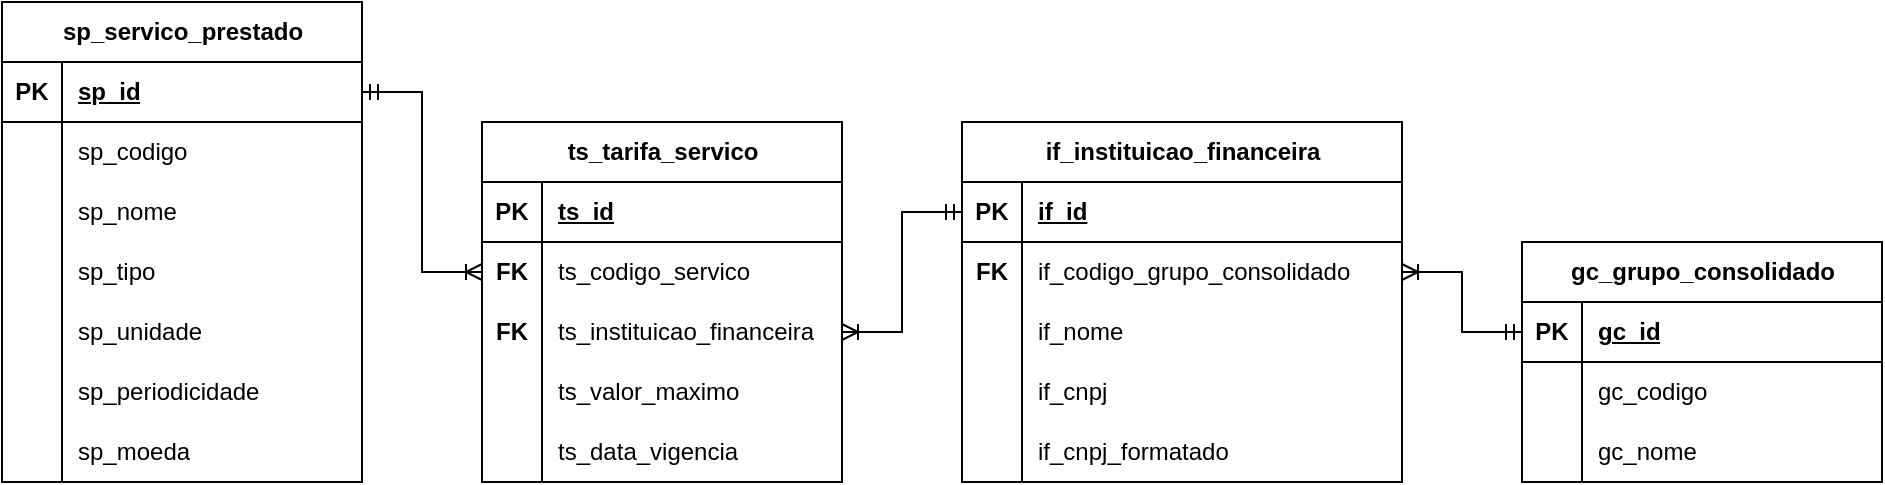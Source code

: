 <mxfile version="21.0.6" type="github">
  <diagram name="Page-1" id="2ca16b54-16f6-2749-3443-fa8db7711227">
    <mxGraphModel dx="1094" dy="1579" grid="1" gridSize="10" guides="1" tooltips="1" connect="1" arrows="1" fold="1" page="1" pageScale="1" pageWidth="1100" pageHeight="850" background="none" math="0" shadow="0">
      <root>
        <mxCell id="0" />
        <mxCell id="1" parent="0" />
        <mxCell id="zl9IXHcG8N9JiLPY3rdw-3" value="gc_grupo_consolidado" style="shape=table;startSize=30;container=1;collapsible=1;childLayout=tableLayout;fixedRows=1;rowLines=0;fontStyle=1;align=center;resizeLast=1;html=1;" vertex="1" parent="1">
          <mxGeometry x="840" y="-670" width="180" height="120" as="geometry" />
        </mxCell>
        <mxCell id="zl9IXHcG8N9JiLPY3rdw-4" value="" style="shape=tableRow;horizontal=0;startSize=0;swimlaneHead=0;swimlaneBody=0;fillColor=none;collapsible=0;dropTarget=0;points=[[0,0.5],[1,0.5]];portConstraint=eastwest;top=0;left=0;right=0;bottom=1;" vertex="1" parent="zl9IXHcG8N9JiLPY3rdw-3">
          <mxGeometry y="30" width="180" height="30" as="geometry" />
        </mxCell>
        <mxCell id="zl9IXHcG8N9JiLPY3rdw-5" value="PK" style="shape=partialRectangle;connectable=0;fillColor=none;top=0;left=0;bottom=0;right=0;fontStyle=1;overflow=hidden;whiteSpace=wrap;html=1;" vertex="1" parent="zl9IXHcG8N9JiLPY3rdw-4">
          <mxGeometry width="30" height="30" as="geometry">
            <mxRectangle width="30" height="30" as="alternateBounds" />
          </mxGeometry>
        </mxCell>
        <mxCell id="zl9IXHcG8N9JiLPY3rdw-6" value="gc_id" style="shape=partialRectangle;connectable=0;fillColor=none;top=0;left=0;bottom=0;right=0;align=left;spacingLeft=6;fontStyle=5;overflow=hidden;whiteSpace=wrap;html=1;" vertex="1" parent="zl9IXHcG8N9JiLPY3rdw-4">
          <mxGeometry x="30" width="150" height="30" as="geometry">
            <mxRectangle width="150" height="30" as="alternateBounds" />
          </mxGeometry>
        </mxCell>
        <mxCell id="zl9IXHcG8N9JiLPY3rdw-7" value="" style="shape=tableRow;horizontal=0;startSize=0;swimlaneHead=0;swimlaneBody=0;fillColor=none;collapsible=0;dropTarget=0;points=[[0,0.5],[1,0.5]];portConstraint=eastwest;top=0;left=0;right=0;bottom=0;" vertex="1" parent="zl9IXHcG8N9JiLPY3rdw-3">
          <mxGeometry y="60" width="180" height="30" as="geometry" />
        </mxCell>
        <mxCell id="zl9IXHcG8N9JiLPY3rdw-8" value="" style="shape=partialRectangle;connectable=0;fillColor=none;top=0;left=0;bottom=0;right=0;editable=1;overflow=hidden;whiteSpace=wrap;html=1;" vertex="1" parent="zl9IXHcG8N9JiLPY3rdw-7">
          <mxGeometry width="30" height="30" as="geometry">
            <mxRectangle width="30" height="30" as="alternateBounds" />
          </mxGeometry>
        </mxCell>
        <mxCell id="zl9IXHcG8N9JiLPY3rdw-9" value="&lt;div&gt;gc_codigo&lt;/div&gt;" style="shape=partialRectangle;connectable=0;fillColor=none;top=0;left=0;bottom=0;right=0;align=left;spacingLeft=6;overflow=hidden;whiteSpace=wrap;html=1;" vertex="1" parent="zl9IXHcG8N9JiLPY3rdw-7">
          <mxGeometry x="30" width="150" height="30" as="geometry">
            <mxRectangle width="150" height="30" as="alternateBounds" />
          </mxGeometry>
        </mxCell>
        <mxCell id="zl9IXHcG8N9JiLPY3rdw-10" value="" style="shape=tableRow;horizontal=0;startSize=0;swimlaneHead=0;swimlaneBody=0;fillColor=none;collapsible=0;dropTarget=0;points=[[0,0.5],[1,0.5]];portConstraint=eastwest;top=0;left=0;right=0;bottom=0;" vertex="1" parent="zl9IXHcG8N9JiLPY3rdw-3">
          <mxGeometry y="90" width="180" height="30" as="geometry" />
        </mxCell>
        <mxCell id="zl9IXHcG8N9JiLPY3rdw-11" value="" style="shape=partialRectangle;connectable=0;fillColor=none;top=0;left=0;bottom=0;right=0;editable=1;overflow=hidden;whiteSpace=wrap;html=1;" vertex="1" parent="zl9IXHcG8N9JiLPY3rdw-10">
          <mxGeometry width="30" height="30" as="geometry">
            <mxRectangle width="30" height="30" as="alternateBounds" />
          </mxGeometry>
        </mxCell>
        <mxCell id="zl9IXHcG8N9JiLPY3rdw-12" value="gc_nome" style="shape=partialRectangle;connectable=0;fillColor=none;top=0;left=0;bottom=0;right=0;align=left;spacingLeft=6;overflow=hidden;whiteSpace=wrap;html=1;" vertex="1" parent="zl9IXHcG8N9JiLPY3rdw-10">
          <mxGeometry x="30" width="150" height="30" as="geometry">
            <mxRectangle width="150" height="30" as="alternateBounds" />
          </mxGeometry>
        </mxCell>
        <mxCell id="zl9IXHcG8N9JiLPY3rdw-16" value="sp_servico_prestado" style="shape=table;startSize=30;container=1;collapsible=1;childLayout=tableLayout;fixedRows=1;rowLines=0;fontStyle=1;align=center;resizeLast=1;html=1;" vertex="1" parent="1">
          <mxGeometry x="80" y="-790" width="180" height="240" as="geometry" />
        </mxCell>
        <mxCell id="zl9IXHcG8N9JiLPY3rdw-17" value="" style="shape=tableRow;horizontal=0;startSize=0;swimlaneHead=0;swimlaneBody=0;fillColor=none;collapsible=0;dropTarget=0;points=[[0,0.5],[1,0.5]];portConstraint=eastwest;top=0;left=0;right=0;bottom=1;" vertex="1" parent="zl9IXHcG8N9JiLPY3rdw-16">
          <mxGeometry y="30" width="180" height="30" as="geometry" />
        </mxCell>
        <mxCell id="zl9IXHcG8N9JiLPY3rdw-18" value="PK" style="shape=partialRectangle;connectable=0;fillColor=none;top=0;left=0;bottom=0;right=0;fontStyle=1;overflow=hidden;whiteSpace=wrap;html=1;" vertex="1" parent="zl9IXHcG8N9JiLPY3rdw-17">
          <mxGeometry width="30" height="30" as="geometry">
            <mxRectangle width="30" height="30" as="alternateBounds" />
          </mxGeometry>
        </mxCell>
        <mxCell id="zl9IXHcG8N9JiLPY3rdw-19" value="sp_id" style="shape=partialRectangle;connectable=0;fillColor=none;top=0;left=0;bottom=0;right=0;align=left;spacingLeft=6;fontStyle=5;overflow=hidden;whiteSpace=wrap;html=1;" vertex="1" parent="zl9IXHcG8N9JiLPY3rdw-17">
          <mxGeometry x="30" width="150" height="30" as="geometry">
            <mxRectangle width="150" height="30" as="alternateBounds" />
          </mxGeometry>
        </mxCell>
        <mxCell id="zl9IXHcG8N9JiLPY3rdw-20" value="" style="shape=tableRow;horizontal=0;startSize=0;swimlaneHead=0;swimlaneBody=0;fillColor=none;collapsible=0;dropTarget=0;points=[[0,0.5],[1,0.5]];portConstraint=eastwest;top=0;left=0;right=0;bottom=0;" vertex="1" parent="zl9IXHcG8N9JiLPY3rdw-16">
          <mxGeometry y="60" width="180" height="30" as="geometry" />
        </mxCell>
        <mxCell id="zl9IXHcG8N9JiLPY3rdw-21" value="" style="shape=partialRectangle;connectable=0;fillColor=none;top=0;left=0;bottom=0;right=0;editable=1;overflow=hidden;whiteSpace=wrap;html=1;" vertex="1" parent="zl9IXHcG8N9JiLPY3rdw-20">
          <mxGeometry width="30" height="30" as="geometry">
            <mxRectangle width="30" height="30" as="alternateBounds" />
          </mxGeometry>
        </mxCell>
        <mxCell id="zl9IXHcG8N9JiLPY3rdw-22" value="sp_codigo" style="shape=partialRectangle;connectable=0;fillColor=none;top=0;left=0;bottom=0;right=0;align=left;spacingLeft=6;overflow=hidden;whiteSpace=wrap;html=1;" vertex="1" parent="zl9IXHcG8N9JiLPY3rdw-20">
          <mxGeometry x="30" width="150" height="30" as="geometry">
            <mxRectangle width="150" height="30" as="alternateBounds" />
          </mxGeometry>
        </mxCell>
        <mxCell id="zl9IXHcG8N9JiLPY3rdw-23" value="" style="shape=tableRow;horizontal=0;startSize=0;swimlaneHead=0;swimlaneBody=0;fillColor=none;collapsible=0;dropTarget=0;points=[[0,0.5],[1,0.5]];portConstraint=eastwest;top=0;left=0;right=0;bottom=0;" vertex="1" parent="zl9IXHcG8N9JiLPY3rdw-16">
          <mxGeometry y="90" width="180" height="30" as="geometry" />
        </mxCell>
        <mxCell id="zl9IXHcG8N9JiLPY3rdw-24" value="" style="shape=partialRectangle;connectable=0;fillColor=none;top=0;left=0;bottom=0;right=0;editable=1;overflow=hidden;whiteSpace=wrap;html=1;" vertex="1" parent="zl9IXHcG8N9JiLPY3rdw-23">
          <mxGeometry width="30" height="30" as="geometry">
            <mxRectangle width="30" height="30" as="alternateBounds" />
          </mxGeometry>
        </mxCell>
        <mxCell id="zl9IXHcG8N9JiLPY3rdw-25" value="&lt;div&gt;sp_nome&lt;/div&gt;" style="shape=partialRectangle;connectable=0;fillColor=none;top=0;left=0;bottom=0;right=0;align=left;spacingLeft=6;overflow=hidden;whiteSpace=wrap;html=1;" vertex="1" parent="zl9IXHcG8N9JiLPY3rdw-23">
          <mxGeometry x="30" width="150" height="30" as="geometry">
            <mxRectangle width="150" height="30" as="alternateBounds" />
          </mxGeometry>
        </mxCell>
        <mxCell id="zl9IXHcG8N9JiLPY3rdw-26" value="" style="shape=tableRow;horizontal=0;startSize=0;swimlaneHead=0;swimlaneBody=0;fillColor=none;collapsible=0;dropTarget=0;points=[[0,0.5],[1,0.5]];portConstraint=eastwest;top=0;left=0;right=0;bottom=0;" vertex="1" parent="zl9IXHcG8N9JiLPY3rdw-16">
          <mxGeometry y="120" width="180" height="30" as="geometry" />
        </mxCell>
        <mxCell id="zl9IXHcG8N9JiLPY3rdw-27" value="" style="shape=partialRectangle;connectable=0;fillColor=none;top=0;left=0;bottom=0;right=0;editable=1;overflow=hidden;whiteSpace=wrap;html=1;" vertex="1" parent="zl9IXHcG8N9JiLPY3rdw-26">
          <mxGeometry width="30" height="30" as="geometry">
            <mxRectangle width="30" height="30" as="alternateBounds" />
          </mxGeometry>
        </mxCell>
        <mxCell id="zl9IXHcG8N9JiLPY3rdw-28" value="sp_tipo" style="shape=partialRectangle;connectable=0;fillColor=none;top=0;left=0;bottom=0;right=0;align=left;spacingLeft=6;overflow=hidden;whiteSpace=wrap;html=1;" vertex="1" parent="zl9IXHcG8N9JiLPY3rdw-26">
          <mxGeometry x="30" width="150" height="30" as="geometry">
            <mxRectangle width="150" height="30" as="alternateBounds" />
          </mxGeometry>
        </mxCell>
        <mxCell id="zl9IXHcG8N9JiLPY3rdw-52" value="" style="shape=tableRow;horizontal=0;startSize=0;swimlaneHead=0;swimlaneBody=0;fillColor=none;collapsible=0;dropTarget=0;points=[[0,0.5],[1,0.5]];portConstraint=eastwest;top=0;left=0;right=0;bottom=0;" vertex="1" parent="zl9IXHcG8N9JiLPY3rdw-16">
          <mxGeometry y="150" width="180" height="30" as="geometry" />
        </mxCell>
        <mxCell id="zl9IXHcG8N9JiLPY3rdw-53" value="" style="shape=partialRectangle;connectable=0;fillColor=none;top=0;left=0;bottom=0;right=0;editable=1;overflow=hidden;whiteSpace=wrap;html=1;" vertex="1" parent="zl9IXHcG8N9JiLPY3rdw-52">
          <mxGeometry width="30" height="30" as="geometry">
            <mxRectangle width="30" height="30" as="alternateBounds" />
          </mxGeometry>
        </mxCell>
        <mxCell id="zl9IXHcG8N9JiLPY3rdw-54" value="sp_unidade" style="shape=partialRectangle;connectable=0;fillColor=none;top=0;left=0;bottom=0;right=0;align=left;spacingLeft=6;overflow=hidden;whiteSpace=wrap;html=1;" vertex="1" parent="zl9IXHcG8N9JiLPY3rdw-52">
          <mxGeometry x="30" width="150" height="30" as="geometry">
            <mxRectangle width="150" height="30" as="alternateBounds" />
          </mxGeometry>
        </mxCell>
        <mxCell id="zl9IXHcG8N9JiLPY3rdw-55" value="" style="shape=tableRow;horizontal=0;startSize=0;swimlaneHead=0;swimlaneBody=0;fillColor=none;collapsible=0;dropTarget=0;points=[[0,0.5],[1,0.5]];portConstraint=eastwest;top=0;left=0;right=0;bottom=0;" vertex="1" parent="zl9IXHcG8N9JiLPY3rdw-16">
          <mxGeometry y="180" width="180" height="30" as="geometry" />
        </mxCell>
        <mxCell id="zl9IXHcG8N9JiLPY3rdw-56" value="" style="shape=partialRectangle;connectable=0;fillColor=none;top=0;left=0;bottom=0;right=0;editable=1;overflow=hidden;whiteSpace=wrap;html=1;" vertex="1" parent="zl9IXHcG8N9JiLPY3rdw-55">
          <mxGeometry width="30" height="30" as="geometry">
            <mxRectangle width="30" height="30" as="alternateBounds" />
          </mxGeometry>
        </mxCell>
        <mxCell id="zl9IXHcG8N9JiLPY3rdw-57" value="sp_periodicidade" style="shape=partialRectangle;connectable=0;fillColor=none;top=0;left=0;bottom=0;right=0;align=left;spacingLeft=6;overflow=hidden;whiteSpace=wrap;html=1;" vertex="1" parent="zl9IXHcG8N9JiLPY3rdw-55">
          <mxGeometry x="30" width="150" height="30" as="geometry">
            <mxRectangle width="150" height="30" as="alternateBounds" />
          </mxGeometry>
        </mxCell>
        <mxCell id="zl9IXHcG8N9JiLPY3rdw-58" value="" style="shape=tableRow;horizontal=0;startSize=0;swimlaneHead=0;swimlaneBody=0;fillColor=none;collapsible=0;dropTarget=0;points=[[0,0.5],[1,0.5]];portConstraint=eastwest;top=0;left=0;right=0;bottom=0;" vertex="1" parent="zl9IXHcG8N9JiLPY3rdw-16">
          <mxGeometry y="210" width="180" height="30" as="geometry" />
        </mxCell>
        <mxCell id="zl9IXHcG8N9JiLPY3rdw-59" value="" style="shape=partialRectangle;connectable=0;fillColor=none;top=0;left=0;bottom=0;right=0;editable=1;overflow=hidden;whiteSpace=wrap;html=1;" vertex="1" parent="zl9IXHcG8N9JiLPY3rdw-58">
          <mxGeometry width="30" height="30" as="geometry">
            <mxRectangle width="30" height="30" as="alternateBounds" />
          </mxGeometry>
        </mxCell>
        <mxCell id="zl9IXHcG8N9JiLPY3rdw-60" value="sp_moeda" style="shape=partialRectangle;connectable=0;fillColor=none;top=0;left=0;bottom=0;right=0;align=left;spacingLeft=6;overflow=hidden;whiteSpace=wrap;html=1;" vertex="1" parent="zl9IXHcG8N9JiLPY3rdw-58">
          <mxGeometry x="30" width="150" height="30" as="geometry">
            <mxRectangle width="150" height="30" as="alternateBounds" />
          </mxGeometry>
        </mxCell>
        <mxCell id="zl9IXHcG8N9JiLPY3rdw-29" value="if_instituicao_financeira" style="shape=table;startSize=30;container=1;collapsible=1;childLayout=tableLayout;fixedRows=1;rowLines=0;fontStyle=1;align=center;resizeLast=1;html=1;" vertex="1" parent="1">
          <mxGeometry x="560" y="-730" width="220" height="180" as="geometry" />
        </mxCell>
        <mxCell id="zl9IXHcG8N9JiLPY3rdw-30" value="" style="shape=tableRow;horizontal=0;startSize=0;swimlaneHead=0;swimlaneBody=0;fillColor=none;collapsible=0;dropTarget=0;points=[[0,0.5],[1,0.5]];portConstraint=eastwest;top=0;left=0;right=0;bottom=1;" vertex="1" parent="zl9IXHcG8N9JiLPY3rdw-29">
          <mxGeometry y="30" width="220" height="30" as="geometry" />
        </mxCell>
        <mxCell id="zl9IXHcG8N9JiLPY3rdw-31" value="PK" style="shape=partialRectangle;connectable=0;fillColor=none;top=0;left=0;bottom=0;right=0;fontStyle=1;overflow=hidden;whiteSpace=wrap;html=1;" vertex="1" parent="zl9IXHcG8N9JiLPY3rdw-30">
          <mxGeometry width="30" height="30" as="geometry">
            <mxRectangle width="30" height="30" as="alternateBounds" />
          </mxGeometry>
        </mxCell>
        <mxCell id="zl9IXHcG8N9JiLPY3rdw-32" value="if_id" style="shape=partialRectangle;connectable=0;fillColor=none;top=0;left=0;bottom=0;right=0;align=left;spacingLeft=6;fontStyle=5;overflow=hidden;whiteSpace=wrap;html=1;" vertex="1" parent="zl9IXHcG8N9JiLPY3rdw-30">
          <mxGeometry x="30" width="190" height="30" as="geometry">
            <mxRectangle width="190" height="30" as="alternateBounds" />
          </mxGeometry>
        </mxCell>
        <mxCell id="zl9IXHcG8N9JiLPY3rdw-33" value="" style="shape=tableRow;horizontal=0;startSize=0;swimlaneHead=0;swimlaneBody=0;fillColor=none;collapsible=0;dropTarget=0;points=[[0,0.5],[1,0.5]];portConstraint=eastwest;top=0;left=0;right=0;bottom=0;" vertex="1" parent="zl9IXHcG8N9JiLPY3rdw-29">
          <mxGeometry y="60" width="220" height="30" as="geometry" />
        </mxCell>
        <mxCell id="zl9IXHcG8N9JiLPY3rdw-34" value="&lt;b&gt;FK&lt;/b&gt;" style="shape=partialRectangle;connectable=0;fillColor=none;top=0;left=0;bottom=0;right=0;editable=1;overflow=hidden;whiteSpace=wrap;html=1;" vertex="1" parent="zl9IXHcG8N9JiLPY3rdw-33">
          <mxGeometry width="30" height="30" as="geometry">
            <mxRectangle width="30" height="30" as="alternateBounds" />
          </mxGeometry>
        </mxCell>
        <mxCell id="zl9IXHcG8N9JiLPY3rdw-35" value="if_codigo_grupo_consolidado" style="shape=partialRectangle;connectable=0;fillColor=none;top=0;left=0;bottom=0;right=0;align=left;spacingLeft=6;overflow=hidden;whiteSpace=wrap;html=1;" vertex="1" parent="zl9IXHcG8N9JiLPY3rdw-33">
          <mxGeometry x="30" width="190" height="30" as="geometry">
            <mxRectangle width="190" height="30" as="alternateBounds" />
          </mxGeometry>
        </mxCell>
        <mxCell id="zl9IXHcG8N9JiLPY3rdw-36" value="" style="shape=tableRow;horizontal=0;startSize=0;swimlaneHead=0;swimlaneBody=0;fillColor=none;collapsible=0;dropTarget=0;points=[[0,0.5],[1,0.5]];portConstraint=eastwest;top=0;left=0;right=0;bottom=0;" vertex="1" parent="zl9IXHcG8N9JiLPY3rdw-29">
          <mxGeometry y="90" width="220" height="30" as="geometry" />
        </mxCell>
        <mxCell id="zl9IXHcG8N9JiLPY3rdw-37" value="" style="shape=partialRectangle;connectable=0;fillColor=none;top=0;left=0;bottom=0;right=0;editable=1;overflow=hidden;whiteSpace=wrap;html=1;" vertex="1" parent="zl9IXHcG8N9JiLPY3rdw-36">
          <mxGeometry width="30" height="30" as="geometry">
            <mxRectangle width="30" height="30" as="alternateBounds" />
          </mxGeometry>
        </mxCell>
        <mxCell id="zl9IXHcG8N9JiLPY3rdw-38" value="if_nome" style="shape=partialRectangle;connectable=0;fillColor=none;top=0;left=0;bottom=0;right=0;align=left;spacingLeft=6;overflow=hidden;whiteSpace=wrap;html=1;" vertex="1" parent="zl9IXHcG8N9JiLPY3rdw-36">
          <mxGeometry x="30" width="190" height="30" as="geometry">
            <mxRectangle width="190" height="30" as="alternateBounds" />
          </mxGeometry>
        </mxCell>
        <mxCell id="zl9IXHcG8N9JiLPY3rdw-39" value="" style="shape=tableRow;horizontal=0;startSize=0;swimlaneHead=0;swimlaneBody=0;fillColor=none;collapsible=0;dropTarget=0;points=[[0,0.5],[1,0.5]];portConstraint=eastwest;top=0;left=0;right=0;bottom=0;" vertex="1" parent="zl9IXHcG8N9JiLPY3rdw-29">
          <mxGeometry y="120" width="220" height="30" as="geometry" />
        </mxCell>
        <mxCell id="zl9IXHcG8N9JiLPY3rdw-40" value="" style="shape=partialRectangle;connectable=0;fillColor=none;top=0;left=0;bottom=0;right=0;editable=1;overflow=hidden;whiteSpace=wrap;html=1;" vertex="1" parent="zl9IXHcG8N9JiLPY3rdw-39">
          <mxGeometry width="30" height="30" as="geometry">
            <mxRectangle width="30" height="30" as="alternateBounds" />
          </mxGeometry>
        </mxCell>
        <mxCell id="zl9IXHcG8N9JiLPY3rdw-41" value="&lt;div&gt;if_cnpj&lt;/div&gt;" style="shape=partialRectangle;connectable=0;fillColor=none;top=0;left=0;bottom=0;right=0;align=left;spacingLeft=6;overflow=hidden;whiteSpace=wrap;html=1;" vertex="1" parent="zl9IXHcG8N9JiLPY3rdw-39">
          <mxGeometry x="30" width="190" height="30" as="geometry">
            <mxRectangle width="190" height="30" as="alternateBounds" />
          </mxGeometry>
        </mxCell>
        <mxCell id="zl9IXHcG8N9JiLPY3rdw-112" value="" style="shape=tableRow;horizontal=0;startSize=0;swimlaneHead=0;swimlaneBody=0;fillColor=none;collapsible=0;dropTarget=0;points=[[0,0.5],[1,0.5]];portConstraint=eastwest;top=0;left=0;right=0;bottom=0;" vertex="1" parent="zl9IXHcG8N9JiLPY3rdw-29">
          <mxGeometry y="150" width="220" height="30" as="geometry" />
        </mxCell>
        <mxCell id="zl9IXHcG8N9JiLPY3rdw-113" value="" style="shape=partialRectangle;connectable=0;fillColor=none;top=0;left=0;bottom=0;right=0;editable=1;overflow=hidden;whiteSpace=wrap;html=1;" vertex="1" parent="zl9IXHcG8N9JiLPY3rdw-112">
          <mxGeometry width="30" height="30" as="geometry">
            <mxRectangle width="30" height="30" as="alternateBounds" />
          </mxGeometry>
        </mxCell>
        <mxCell id="zl9IXHcG8N9JiLPY3rdw-114" value="&lt;div&gt;if_cnpj_formatado&lt;/div&gt;" style="shape=partialRectangle;connectable=0;fillColor=none;top=0;left=0;bottom=0;right=0;align=left;spacingLeft=6;overflow=hidden;whiteSpace=wrap;html=1;" vertex="1" parent="zl9IXHcG8N9JiLPY3rdw-112">
          <mxGeometry x="30" width="190" height="30" as="geometry">
            <mxRectangle width="190" height="30" as="alternateBounds" />
          </mxGeometry>
        </mxCell>
        <mxCell id="zl9IXHcG8N9JiLPY3rdw-73" value="ts_tarifa_servico" style="shape=table;startSize=30;container=1;collapsible=1;childLayout=tableLayout;fixedRows=1;rowLines=0;fontStyle=1;align=center;resizeLast=1;html=1;" vertex="1" parent="1">
          <mxGeometry x="320" y="-730" width="180" height="180" as="geometry" />
        </mxCell>
        <mxCell id="zl9IXHcG8N9JiLPY3rdw-74" value="" style="shape=tableRow;horizontal=0;startSize=0;swimlaneHead=0;swimlaneBody=0;fillColor=none;collapsible=0;dropTarget=0;points=[[0,0.5],[1,0.5]];portConstraint=eastwest;top=0;left=0;right=0;bottom=1;" vertex="1" parent="zl9IXHcG8N9JiLPY3rdw-73">
          <mxGeometry y="30" width="180" height="30" as="geometry" />
        </mxCell>
        <mxCell id="zl9IXHcG8N9JiLPY3rdw-75" value="PK" style="shape=partialRectangle;connectable=0;fillColor=none;top=0;left=0;bottom=0;right=0;fontStyle=1;overflow=hidden;whiteSpace=wrap;html=1;" vertex="1" parent="zl9IXHcG8N9JiLPY3rdw-74">
          <mxGeometry width="30" height="30" as="geometry">
            <mxRectangle width="30" height="30" as="alternateBounds" />
          </mxGeometry>
        </mxCell>
        <mxCell id="zl9IXHcG8N9JiLPY3rdw-76" value="ts_id" style="shape=partialRectangle;connectable=0;fillColor=none;top=0;left=0;bottom=0;right=0;align=left;spacingLeft=6;fontStyle=5;overflow=hidden;whiteSpace=wrap;html=1;" vertex="1" parent="zl9IXHcG8N9JiLPY3rdw-74">
          <mxGeometry x="30" width="150" height="30" as="geometry">
            <mxRectangle width="150" height="30" as="alternateBounds" />
          </mxGeometry>
        </mxCell>
        <mxCell id="zl9IXHcG8N9JiLPY3rdw-77" value="" style="shape=tableRow;horizontal=0;startSize=0;swimlaneHead=0;swimlaneBody=0;fillColor=none;collapsible=0;dropTarget=0;points=[[0,0.5],[1,0.5]];portConstraint=eastwest;top=0;left=0;right=0;bottom=0;" vertex="1" parent="zl9IXHcG8N9JiLPY3rdw-73">
          <mxGeometry y="60" width="180" height="30" as="geometry" />
        </mxCell>
        <mxCell id="zl9IXHcG8N9JiLPY3rdw-78" value="&lt;b&gt;FK&lt;/b&gt;" style="shape=partialRectangle;connectable=0;fillColor=none;top=0;left=0;bottom=0;right=0;editable=1;overflow=hidden;whiteSpace=wrap;html=1;" vertex="1" parent="zl9IXHcG8N9JiLPY3rdw-77">
          <mxGeometry width="30" height="30" as="geometry">
            <mxRectangle width="30" height="30" as="alternateBounds" />
          </mxGeometry>
        </mxCell>
        <mxCell id="zl9IXHcG8N9JiLPY3rdw-79" value="ts_codigo_servico" style="shape=partialRectangle;connectable=0;fillColor=none;top=0;left=0;bottom=0;right=0;align=left;spacingLeft=6;overflow=hidden;whiteSpace=wrap;html=1;" vertex="1" parent="zl9IXHcG8N9JiLPY3rdw-77">
          <mxGeometry x="30" width="150" height="30" as="geometry">
            <mxRectangle width="150" height="30" as="alternateBounds" />
          </mxGeometry>
        </mxCell>
        <mxCell id="zl9IXHcG8N9JiLPY3rdw-80" value="" style="shape=tableRow;horizontal=0;startSize=0;swimlaneHead=0;swimlaneBody=0;fillColor=none;collapsible=0;dropTarget=0;points=[[0,0.5],[1,0.5]];portConstraint=eastwest;top=0;left=0;right=0;bottom=0;" vertex="1" parent="zl9IXHcG8N9JiLPY3rdw-73">
          <mxGeometry y="90" width="180" height="30" as="geometry" />
        </mxCell>
        <mxCell id="zl9IXHcG8N9JiLPY3rdw-81" value="&lt;b&gt;FK&lt;/b&gt;" style="shape=partialRectangle;connectable=0;fillColor=none;top=0;left=0;bottom=0;right=0;editable=1;overflow=hidden;whiteSpace=wrap;html=1;" vertex="1" parent="zl9IXHcG8N9JiLPY3rdw-80">
          <mxGeometry width="30" height="30" as="geometry">
            <mxRectangle width="30" height="30" as="alternateBounds" />
          </mxGeometry>
        </mxCell>
        <mxCell id="zl9IXHcG8N9JiLPY3rdw-82" value="ts_instituicao_financeira" style="shape=partialRectangle;connectable=0;fillColor=none;top=0;left=0;bottom=0;right=0;align=left;spacingLeft=6;overflow=hidden;whiteSpace=wrap;html=1;" vertex="1" parent="zl9IXHcG8N9JiLPY3rdw-80">
          <mxGeometry x="30" width="150" height="30" as="geometry">
            <mxRectangle width="150" height="30" as="alternateBounds" />
          </mxGeometry>
        </mxCell>
        <mxCell id="zl9IXHcG8N9JiLPY3rdw-100" value="" style="shape=tableRow;horizontal=0;startSize=0;swimlaneHead=0;swimlaneBody=0;fillColor=none;collapsible=0;dropTarget=0;points=[[0,0.5],[1,0.5]];portConstraint=eastwest;top=0;left=0;right=0;bottom=0;" vertex="1" parent="zl9IXHcG8N9JiLPY3rdw-73">
          <mxGeometry y="120" width="180" height="30" as="geometry" />
        </mxCell>
        <mxCell id="zl9IXHcG8N9JiLPY3rdw-101" value="" style="shape=partialRectangle;connectable=0;fillColor=none;top=0;left=0;bottom=0;right=0;editable=1;overflow=hidden;whiteSpace=wrap;html=1;" vertex="1" parent="zl9IXHcG8N9JiLPY3rdw-100">
          <mxGeometry width="30" height="30" as="geometry">
            <mxRectangle width="30" height="30" as="alternateBounds" />
          </mxGeometry>
        </mxCell>
        <mxCell id="zl9IXHcG8N9JiLPY3rdw-102" value="ts_valor_maximo" style="shape=partialRectangle;connectable=0;fillColor=none;top=0;left=0;bottom=0;right=0;align=left;spacingLeft=6;overflow=hidden;whiteSpace=wrap;html=1;" vertex="1" parent="zl9IXHcG8N9JiLPY3rdw-100">
          <mxGeometry x="30" width="150" height="30" as="geometry">
            <mxRectangle width="150" height="30" as="alternateBounds" />
          </mxGeometry>
        </mxCell>
        <mxCell id="zl9IXHcG8N9JiLPY3rdw-103" value="" style="shape=tableRow;horizontal=0;startSize=0;swimlaneHead=0;swimlaneBody=0;fillColor=none;collapsible=0;dropTarget=0;points=[[0,0.5],[1,0.5]];portConstraint=eastwest;top=0;left=0;right=0;bottom=0;" vertex="1" parent="zl9IXHcG8N9JiLPY3rdw-73">
          <mxGeometry y="150" width="180" height="30" as="geometry" />
        </mxCell>
        <mxCell id="zl9IXHcG8N9JiLPY3rdw-104" value="" style="shape=partialRectangle;connectable=0;fillColor=none;top=0;left=0;bottom=0;right=0;editable=1;overflow=hidden;whiteSpace=wrap;html=1;" vertex="1" parent="zl9IXHcG8N9JiLPY3rdw-103">
          <mxGeometry width="30" height="30" as="geometry">
            <mxRectangle width="30" height="30" as="alternateBounds" />
          </mxGeometry>
        </mxCell>
        <mxCell id="zl9IXHcG8N9JiLPY3rdw-105" value="ts_data_vigencia" style="shape=partialRectangle;connectable=0;fillColor=none;top=0;left=0;bottom=0;right=0;align=left;spacingLeft=6;overflow=hidden;whiteSpace=wrap;html=1;" vertex="1" parent="zl9IXHcG8N9JiLPY3rdw-103">
          <mxGeometry x="30" width="150" height="30" as="geometry">
            <mxRectangle width="150" height="30" as="alternateBounds" />
          </mxGeometry>
        </mxCell>
        <mxCell id="zl9IXHcG8N9JiLPY3rdw-125" value="" style="edgeStyle=entityRelationEdgeStyle;fontSize=12;html=1;endArrow=ERoneToMany;startArrow=ERmandOne;rounded=0;entryX=0;entryY=0.5;entryDx=0;entryDy=0;exitX=1;exitY=0.5;exitDx=0;exitDy=0;" edge="1" parent="1" source="zl9IXHcG8N9JiLPY3rdw-17" target="zl9IXHcG8N9JiLPY3rdw-77">
          <mxGeometry width="100" height="100" relative="1" as="geometry">
            <mxPoint x="250" y="-535" as="sourcePoint" />
            <mxPoint x="350" y="-635" as="targetPoint" />
          </mxGeometry>
        </mxCell>
        <mxCell id="zl9IXHcG8N9JiLPY3rdw-126" value="" style="edgeStyle=entityRelationEdgeStyle;fontSize=12;html=1;endArrow=ERoneToMany;startArrow=ERmandOne;rounded=0;exitX=0;exitY=0.5;exitDx=0;exitDy=0;entryX=1;entryY=0.5;entryDx=0;entryDy=0;" edge="1" parent="1" source="zl9IXHcG8N9JiLPY3rdw-30" target="zl9IXHcG8N9JiLPY3rdw-80">
          <mxGeometry width="100" height="100" relative="1" as="geometry">
            <mxPoint x="550" y="-815" as="sourcePoint" />
            <mxPoint x="640" y="-785" as="targetPoint" />
          </mxGeometry>
        </mxCell>
        <mxCell id="zl9IXHcG8N9JiLPY3rdw-127" value="" style="edgeStyle=entityRelationEdgeStyle;fontSize=12;html=1;endArrow=ERoneToMany;startArrow=ERmandOne;rounded=0;exitX=0;exitY=0.5;exitDx=0;exitDy=0;entryX=1;entryY=0.5;entryDx=0;entryDy=0;" edge="1" parent="1" source="zl9IXHcG8N9JiLPY3rdw-4" target="zl9IXHcG8N9JiLPY3rdw-33">
          <mxGeometry width="100" height="100" relative="1" as="geometry">
            <mxPoint x="930" y="-500" as="sourcePoint" />
            <mxPoint x="870" y="-440" as="targetPoint" />
          </mxGeometry>
        </mxCell>
      </root>
    </mxGraphModel>
  </diagram>
</mxfile>
